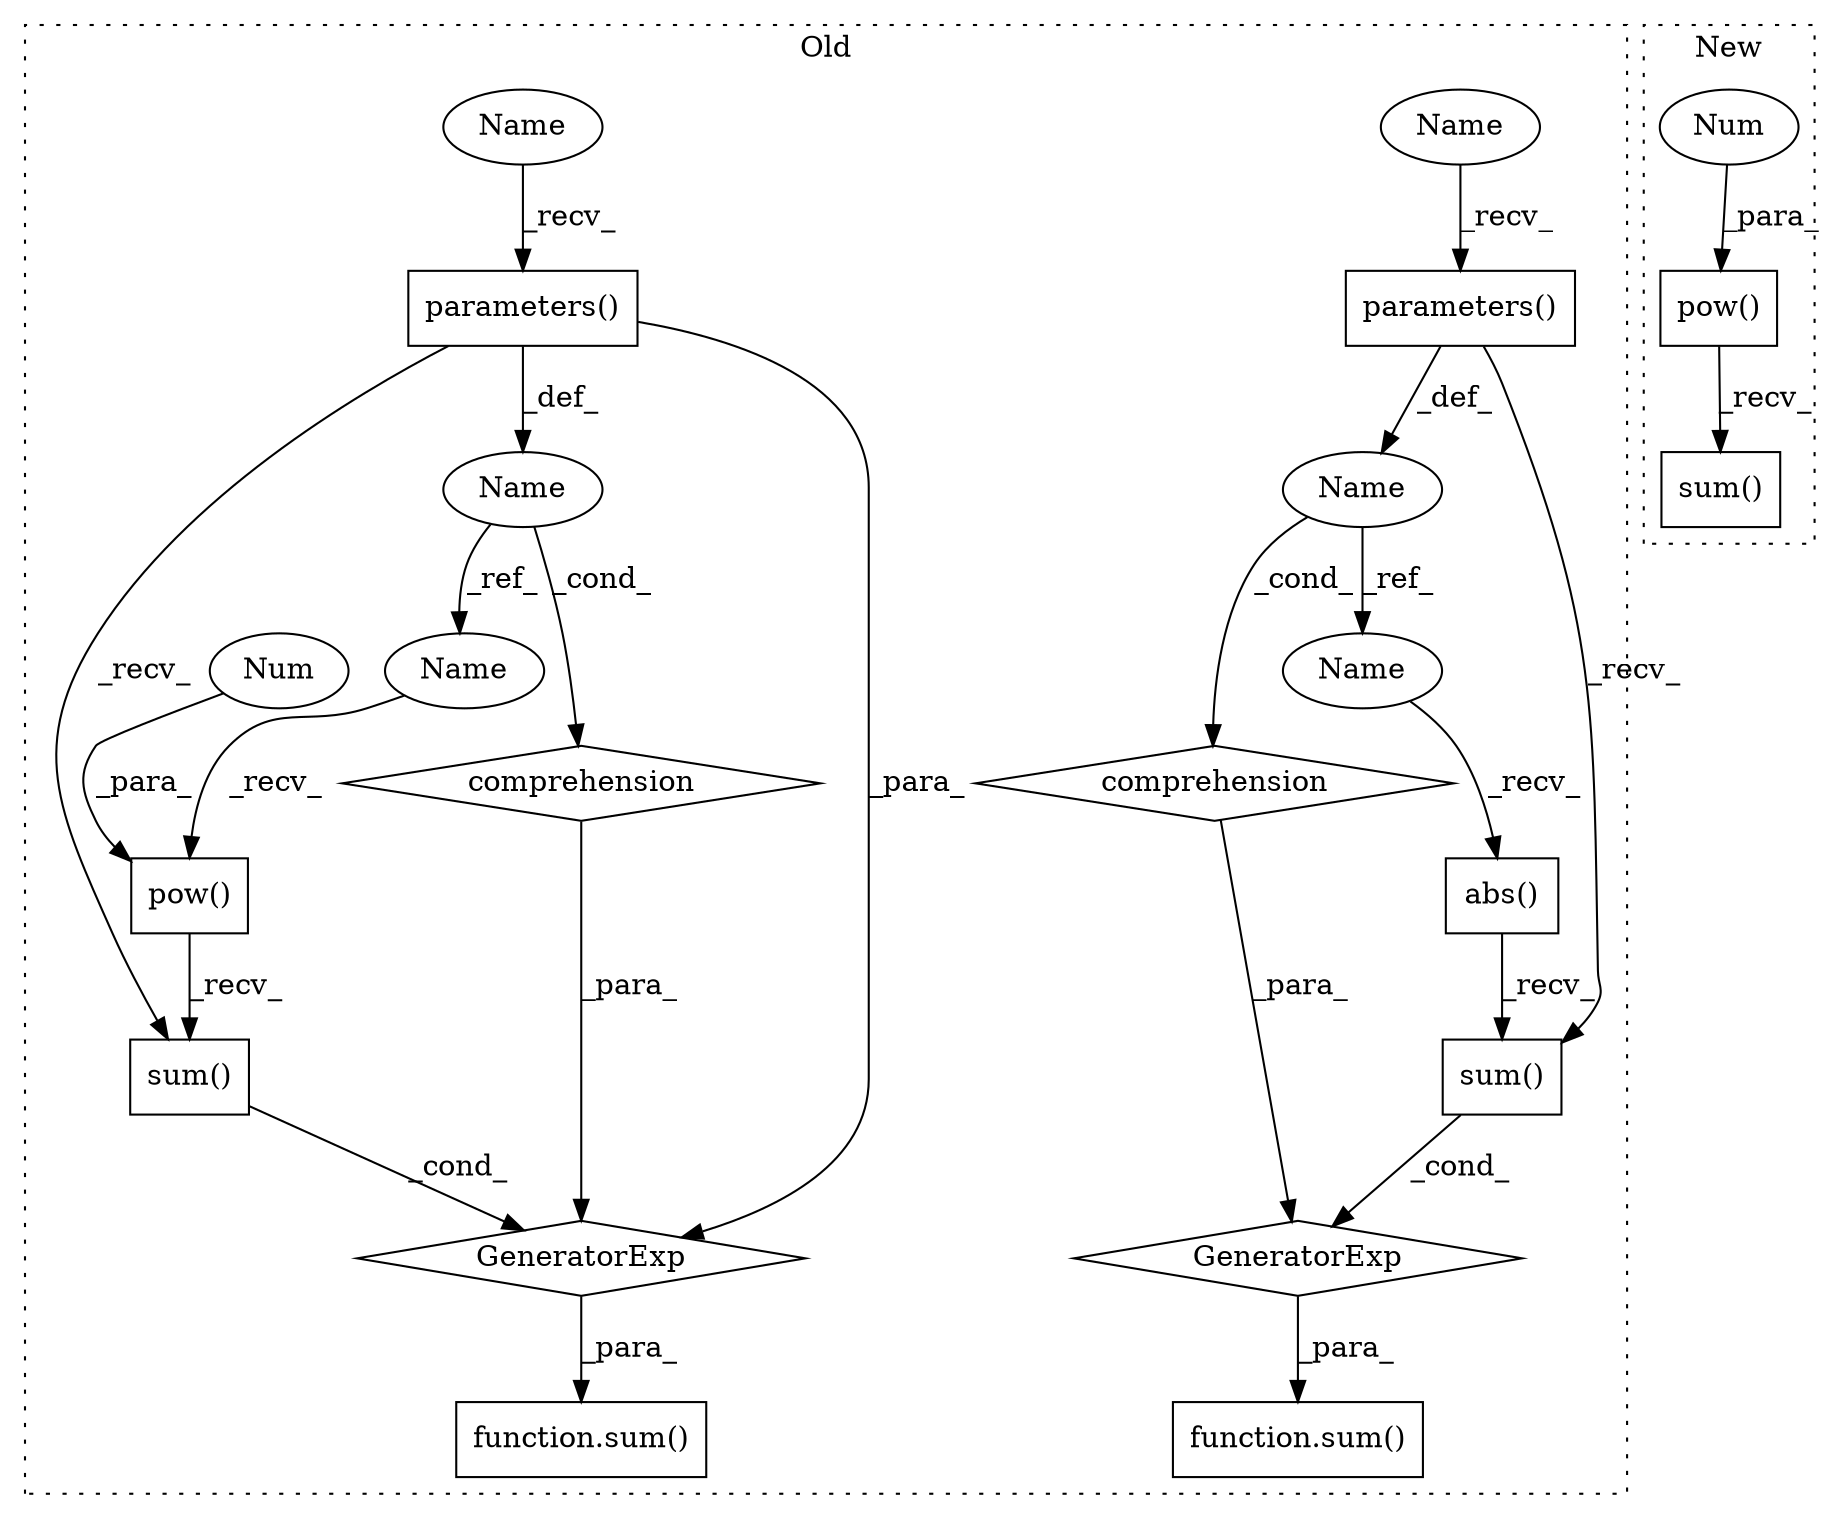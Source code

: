 digraph G {
subgraph cluster0 {
1 [label="GeneratorExp" a="55" s="1898" l="5" shape="diamond"];
3 [label="comprehension" a="45" s="1916" l="3" shape="diamond"];
4 [label="function.sum()" a="75" s="1894,1903" l="4,44" shape="box"];
5 [label="parameters()" a="75" s="1929" l="17" shape="box"];
6 [label="Name" a="87" s="1920" l="5" shape="ellipse"];
7 [label="abs()" a="75" s="1898" l="11" shape="box"];
8 [label="sum()" a="75" s="1898" l="17" shape="box"];
9 [label="parameters()" a="75" s="2126" l="17" shape="box"];
10 [label="pow()" a="75" s="2094,2105" l="10,1" shape="box"];
11 [label="Name" a="87" s="2117" l="5" shape="ellipse"];
12 [label="comprehension" a="45" s="2113" l="3" shape="diamond"];
13 [label="sum()" a="75" s="2094" l="18" shape="box"];
14 [label="GeneratorExp" a="55" s="2094" l="5" shape="diamond"];
16 [label="Num" a="76" s="2104" l="1" shape="ellipse"];
18 [label="function.sum()" a="75" s="2090,2099" l="4,45" shape="box"];
19 [label="Name" a="87" s="1898" l="5" shape="ellipse"];
20 [label="Name" a="87" s="2094" l="5" shape="ellipse"];
21 [label="Name" a="87" s="1929" l="4" shape="ellipse"];
22 [label="Name" a="87" s="2126" l="4" shape="ellipse"];
label = "Old";
style="dotted";
}
subgraph cluster1 {
2 [label="sum()" a="75" s="2067" l="31" shape="box"];
15 [label="pow()" a="75" s="2067,2091" l="23,1" shape="box"];
17 [label="Num" a="76" s="2090" l="1" shape="ellipse"];
label = "New";
style="dotted";
}
1 -> 4 [label="_para_"];
3 -> 1 [label="_para_"];
5 -> 6 [label="_def_"];
5 -> 8 [label="_recv_"];
6 -> 19 [label="_ref_"];
6 -> 3 [label="_cond_"];
7 -> 8 [label="_recv_"];
8 -> 1 [label="_cond_"];
9 -> 13 [label="_recv_"];
9 -> 11 [label="_def_"];
9 -> 14 [label="_para_"];
10 -> 13 [label="_recv_"];
11 -> 20 [label="_ref_"];
11 -> 12 [label="_cond_"];
12 -> 14 [label="_para_"];
13 -> 14 [label="_cond_"];
14 -> 18 [label="_para_"];
15 -> 2 [label="_recv_"];
16 -> 10 [label="_para_"];
17 -> 15 [label="_para_"];
19 -> 7 [label="_recv_"];
20 -> 10 [label="_recv_"];
21 -> 5 [label="_recv_"];
22 -> 9 [label="_recv_"];
}
